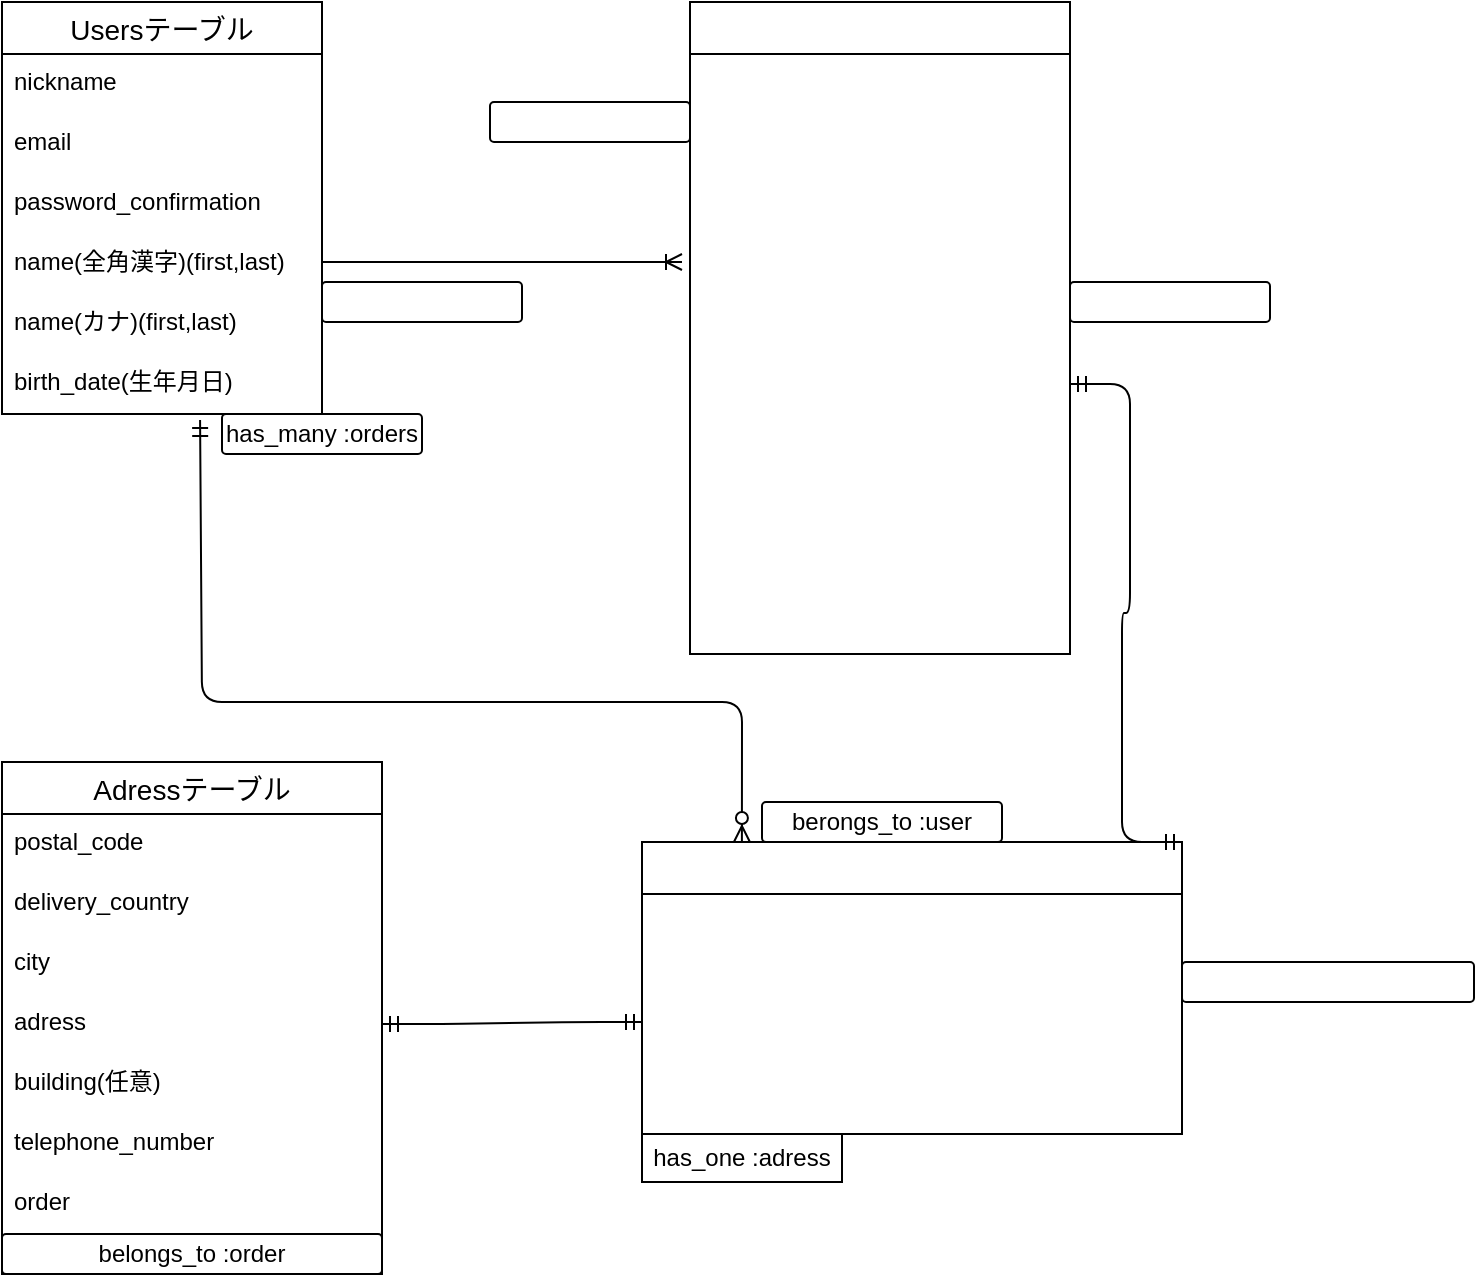 <mxfile>
    <diagram id="aYljM99EKkIuXbgFeaP6" name="ページ1">
        <mxGraphModel dx="856" dy="687" grid="1" gridSize="10" guides="1" tooltips="1" connect="1" arrows="1" fold="1" page="1" pageScale="1" pageWidth="827" pageHeight="1169" math="0" shadow="0">
            <root>
                <mxCell id="0"/>
                <mxCell id="1" parent="0"/>
                <mxCell id="69" value="Usersテーブル" style="swimlane;fontStyle=0;childLayout=stackLayout;horizontal=1;startSize=26;horizontalStack=0;resizeParent=1;resizeParentMax=0;resizeLast=0;collapsible=1;marginBottom=0;align=center;fontSize=14;" parent="1" vertex="1">
                    <mxGeometry x="70" y="30" width="160" height="206" as="geometry"/>
                </mxCell>
                <mxCell id="70" value="nickname  " style="text;strokeColor=none;fillColor=none;spacingLeft=4;spacingRight=4;overflow=hidden;rotatable=0;points=[[0,0.5],[1,0.5]];portConstraint=eastwest;fontSize=12;" parent="69" vertex="1">
                    <mxGeometry y="26" width="160" height="30" as="geometry"/>
                </mxCell>
                <mxCell id="71" value="email" style="text;strokeColor=none;fillColor=none;spacingLeft=4;spacingRight=4;overflow=hidden;rotatable=0;points=[[0,0.5],[1,0.5]];portConstraint=eastwest;fontSize=12;" parent="69" vertex="1">
                    <mxGeometry y="56" width="160" height="30" as="geometry"/>
                </mxCell>
                <mxCell id="73" value="password_confirmation" style="text;spacingLeft=4;spacingRight=4;overflow=hidden;rotatable=0;points=[[0,0.5],[1,0.5]];portConstraint=eastwest;fontSize=12;" parent="69" vertex="1">
                    <mxGeometry y="86" width="160" height="30" as="geometry"/>
                </mxCell>
                <mxCell id="74" value="name(全角漢字)(first,last)" style="text;strokeColor=none;fillColor=none;spacingLeft=4;spacingRight=4;overflow=hidden;rotatable=0;points=[[0,0.5],[1,0.5]];portConstraint=eastwest;fontSize=12;" parent="69" vertex="1">
                    <mxGeometry y="116" width="160" height="30" as="geometry"/>
                </mxCell>
                <mxCell id="75" value="name(カナ)(first,last)" style="text;strokeColor=none;fillColor=none;spacingLeft=4;spacingRight=4;overflow=hidden;rotatable=0;points=[[0,0.5],[1,0.5]];portConstraint=eastwest;fontSize=12;" parent="69" vertex="1">
                    <mxGeometry y="146" width="160" height="30" as="geometry"/>
                </mxCell>
                <mxCell id="78" value="birth_date(生年月日)" style="text;strokeColor=none;fillColor=none;spacingLeft=4;spacingRight=4;overflow=hidden;rotatable=0;points=[[0,0.5],[1,0.5]];portConstraint=eastwest;fontSize=12;" parent="69" vertex="1">
                    <mxGeometry y="176" width="160" height="30" as="geometry"/>
                </mxCell>
                <mxCell id="79" value="Itemsテーブル" style="swimlane;fontStyle=0;childLayout=stackLayout;horizontal=1;startSize=26;horizontalStack=0;resizeParent=1;resizeParentMax=0;resizeLast=0;collapsible=1;marginBottom=0;align=center;fontSize=14;fontColor=#FFFFFF;" parent="1" vertex="1">
                    <mxGeometry x="414" y="30" width="190" height="326" as="geometry"/>
                </mxCell>
                <mxCell id="80" value="user" style="text;strokeColor=none;fillColor=none;spacingLeft=4;spacingRight=4;overflow=hidden;rotatable=0;points=[[0,0.5],[1,0.5]];portConstraint=eastwest;fontSize=12;fontColor=#FFFFFF;" parent="79" vertex="1">
                    <mxGeometry y="26" width="190" height="30" as="geometry"/>
                </mxCell>
                <mxCell id="81" value="image" style="text;strokeColor=none;fillColor=none;spacingLeft=4;spacingRight=4;overflow=hidden;rotatable=0;points=[[0,0.5],[1,0.5]];portConstraint=eastwest;fontSize=12;fontColor=#FFFFFF;" parent="79" vertex="1">
                    <mxGeometry y="56" width="190" height="30" as="geometry"/>
                </mxCell>
                <mxCell id="82" value="item_name" style="text;strokeColor=none;fillColor=none;spacingLeft=4;spacingRight=4;overflow=hidden;rotatable=0;points=[[0,0.5],[1,0.5]];portConstraint=eastwest;fontSize=12;fontColor=#FFFFFF;" parent="79" vertex="1">
                    <mxGeometry y="86" width="190" height="30" as="geometry"/>
                </mxCell>
                <mxCell id="84" value="category" style="text;strokeColor=none;fillColor=none;spacingLeft=4;spacingRight=4;overflow=hidden;rotatable=0;points=[[0,0.5],[1,0.5]];portConstraint=eastwest;fontSize=12;fontColor=#FFFFFF;" parent="79" vertex="1">
                    <mxGeometry y="116" width="190" height="30" as="geometry"/>
                </mxCell>
                <mxCell id="85" value="condition" style="text;strokeColor=none;fillColor=none;spacingLeft=4;spacingRight=4;overflow=hidden;rotatable=0;points=[[0,0.5],[1,0.5]];portConstraint=eastwest;fontSize=12;fontColor=#FFFFFF;" parent="79" vertex="1">
                    <mxGeometry y="146" width="190" height="30" as="geometry"/>
                </mxCell>
                <mxCell id="86" value="item-content(商品説明)" style="text;strokeColor=none;fillColor=none;spacingLeft=4;spacingRight=4;overflow=hidden;rotatable=0;points=[[0,0.5],[1,0.5]];portConstraint=eastwest;fontSize=12;fontColor=#FFFFFF;" parent="79" vertex="1">
                    <mxGeometry y="176" width="190" height="30" as="geometry"/>
                </mxCell>
                <mxCell id="136" value="delivery_country" style="text;strokeColor=none;fillColor=none;spacingLeft=4;spacingRight=4;overflow=hidden;rotatable=0;points=[[0,0.5],[1,0.5]];portConstraint=eastwest;fontSize=12;fontColor=#FFFFFF;" vertex="1" parent="79">
                    <mxGeometry y="206" width="190" height="30" as="geometry"/>
                </mxCell>
                <mxCell id="147" value="delivery_date" style="text;strokeColor=none;fillColor=none;spacingLeft=4;spacingRight=4;overflow=hidden;rotatable=0;points=[[0,0.5],[1,0.5]];portConstraint=eastwest;fontSize=12;fontColor=#FFFFFF;" vertex="1" parent="79">
                    <mxGeometry y="236" width="190" height="30" as="geometry"/>
                </mxCell>
                <mxCell id="148" value="delivery_charge" style="text;strokeColor=none;fillColor=none;spacingLeft=4;spacingRight=4;overflow=hidden;rotatable=0;points=[[0,0.5],[1,0.5]];portConstraint=eastwest;fontSize=12;fontColor=#FFFFFF;" vertex="1" parent="79">
                    <mxGeometry y="266" width="190" height="30" as="geometry"/>
                </mxCell>
                <mxCell id="149" value="item_price" style="text;strokeColor=none;fillColor=none;spacingLeft=4;spacingRight=4;overflow=hidden;rotatable=0;points=[[0,0.5],[1,0.5]];portConstraint=eastwest;fontSize=12;fontColor=#FFFFFF;" vertex="1" parent="79">
                    <mxGeometry y="296" width="190" height="30" as="geometry"/>
                </mxCell>
                <mxCell id="89" value="" style="edgeStyle=entityRelationEdgeStyle;fontSize=12;html=1;endArrow=ERoneToMany;fontColor=#FFFFFF;" parent="1" edge="1">
                    <mxGeometry width="100" height="100" relative="1" as="geometry">
                        <mxPoint x="230" y="160" as="sourcePoint"/>
                        <mxPoint x="410" y="160" as="targetPoint"/>
                    </mxGeometry>
                </mxCell>
                <mxCell id="90" value="Odersテーブル" style="swimlane;fontStyle=0;childLayout=stackLayout;horizontal=1;startSize=26;horizontalStack=0;resizeParent=1;resizeParentMax=0;resizeLast=0;collapsible=1;marginBottom=0;align=center;fontSize=14;fontColor=#FFFFFF;" parent="1" vertex="1">
                    <mxGeometry x="390" y="450" width="270" height="146" as="geometry"/>
                </mxCell>
                <mxCell id="116" value="image" style="text;strokeColor=none;fillColor=none;spacingLeft=4;spacingRight=4;overflow=hidden;rotatable=0;points=[[0,0.5],[1,0.5]];portConstraint=eastwest;fontSize=12;fontColor=#FFFFFF;" vertex="1" parent="90">
                    <mxGeometry y="26" width="270" height="30" as="geometry"/>
                </mxCell>
                <mxCell id="117" value="user" style="text;strokeColor=none;fillColor=none;spacingLeft=4;spacingRight=4;overflow=hidden;rotatable=0;points=[[0,0.5],[1,0.5]];portConstraint=eastwest;fontSize=12;fontColor=#FFFFFF;" vertex="1" parent="90">
                    <mxGeometry y="56" width="270" height="30" as="geometry"/>
                </mxCell>
                <mxCell id="151" value="items" style="text;strokeColor=none;fillColor=none;spacingLeft=4;spacingRight=4;overflow=hidden;rotatable=0;points=[[0,0.5],[1,0.5]];portConstraint=eastwest;fontSize=12;fontColor=#FFFFFF;" vertex="1" parent="90">
                    <mxGeometry y="86" width="270" height="30" as="geometry"/>
                </mxCell>
                <mxCell id="150" value="items" style="text;strokeColor=none;fillColor=none;spacingLeft=4;spacingRight=4;overflow=hidden;rotatable=0;points=[[0,0.5],[1,0.5]];portConstraint=eastwest;fontSize=12;fontColor=#FFFFFF;" vertex="1" parent="90">
                    <mxGeometry y="116" width="270" height="30" as="geometry"/>
                </mxCell>
                <mxCell id="95" value="" style="edgeStyle=entityRelationEdgeStyle;fontSize=12;html=1;endArrow=ERmandOne;startArrow=ERmandOne;fontColor=#FFFFFF;exitX=1;exitY=0.5;exitDx=0;exitDy=0;entryX=1;entryY=0;entryDx=0;entryDy=0;" parent="1" source="86" target="90" edge="1">
                    <mxGeometry width="100" height="100" relative="1" as="geometry">
                        <mxPoint x="710" y="480" as="sourcePoint"/>
                        <mxPoint x="660" y="491" as="targetPoint"/>
                    </mxGeometry>
                </mxCell>
                <mxCell id="96" value="berongs_to :item" style="rounded=1;arcSize=10;whiteSpace=wrap;html=1;align=center;fontColor=#FFFFFF;" parent="1" vertex="1">
                    <mxGeometry x="660" y="510" width="146" height="20" as="geometry"/>
                </mxCell>
                <mxCell id="101" value="has_one :order" style="rounded=1;arcSize=10;whiteSpace=wrap;html=1;align=center;fontColor=#FFFFFF;" parent="1" vertex="1">
                    <mxGeometry x="604" y="170" width="100" height="20" as="geometry"/>
                </mxCell>
                <mxCell id="102" value="belongs_to :user" style="rounded=1;arcSize=10;whiteSpace=wrap;html=1;align=center;fontColor=#FFFFFF;" parent="1" vertex="1">
                    <mxGeometry x="314" y="80" width="100" height="20" as="geometry"/>
                </mxCell>
                <mxCell id="103" value="has_many :items" style="rounded=1;arcSize=10;whiteSpace=wrap;html=1;align=center;fontColor=#FFFFFF;" parent="1" vertex="1">
                    <mxGeometry x="230" y="170" width="100" height="20" as="geometry"/>
                </mxCell>
                <mxCell id="106" value="Adressテーブル" style="swimlane;fontStyle=0;childLayout=stackLayout;horizontal=1;startSize=26;horizontalStack=0;resizeParent=1;resizeParentMax=0;resizeLast=0;collapsible=1;marginBottom=0;align=center;fontSize=14;" vertex="1" parent="1">
                    <mxGeometry x="70" y="410" width="190" height="256" as="geometry"/>
                </mxCell>
                <mxCell id="107" value="postal_code" style="text;strokeColor=none;fillColor=none;spacingLeft=4;spacingRight=4;overflow=hidden;rotatable=0;points=[[0,0.5],[1,0.5]];portConstraint=eastwest;fontSize=12;" vertex="1" parent="106">
                    <mxGeometry y="26" width="190" height="30" as="geometry"/>
                </mxCell>
                <mxCell id="108" value="delivery_country" style="text;strokeColor=none;fillColor=none;spacingLeft=4;spacingRight=4;overflow=hidden;rotatable=0;points=[[0,0.5],[1,0.5]];portConstraint=eastwest;fontSize=12;" vertex="1" parent="106">
                    <mxGeometry y="56" width="190" height="30" as="geometry"/>
                </mxCell>
                <mxCell id="109" value="city" style="text;strokeColor=none;fillColor=none;spacingLeft=4;spacingRight=4;overflow=hidden;rotatable=0;points=[[0,0.5],[1,0.5]];portConstraint=eastwest;fontSize=12;" vertex="1" parent="106">
                    <mxGeometry y="86" width="190" height="30" as="geometry"/>
                </mxCell>
                <mxCell id="110" value="adress" style="text;strokeColor=none;fillColor=none;spacingLeft=4;spacingRight=4;overflow=hidden;rotatable=0;points=[[0,0.5],[1,0.5]];portConstraint=eastwest;fontSize=12;" vertex="1" parent="106">
                    <mxGeometry y="116" width="190" height="30" as="geometry"/>
                </mxCell>
                <mxCell id="111" value="building(任意)" style="text;strokeColor=none;fillColor=none;spacingLeft=4;spacingRight=4;overflow=hidden;rotatable=0;points=[[0,0.5],[1,0.5]];portConstraint=eastwest;fontSize=12;" vertex="1" parent="106">
                    <mxGeometry y="146" width="190" height="30" as="geometry"/>
                </mxCell>
                <mxCell id="113" value="telephone_number" style="text;strokeColor=none;fillColor=none;spacingLeft=4;spacingRight=4;overflow=hidden;rotatable=0;points=[[0,0.5],[1,0.5]];portConstraint=eastwest;fontSize=12;" vertex="1" parent="106">
                    <mxGeometry y="176" width="190" height="30" as="geometry"/>
                </mxCell>
                <mxCell id="146" value="order" style="text;strokeColor=none;fillColor=none;spacingLeft=4;spacingRight=4;overflow=hidden;rotatable=0;points=[[0,0.5],[1,0.5]];portConstraint=eastwest;fontSize=12;" vertex="1" parent="106">
                    <mxGeometry y="206" width="190" height="30" as="geometry"/>
                </mxCell>
                <mxCell id="129" value="belongs_to :order" style="rounded=1;arcSize=10;whiteSpace=wrap;html=1;align=center;" vertex="1" parent="106">
                    <mxGeometry y="236" width="190" height="20" as="geometry"/>
                </mxCell>
                <mxCell id="125" value="has_many :orders" style="rounded=1;arcSize=10;whiteSpace=wrap;html=1;align=center;" vertex="1" parent="1">
                    <mxGeometry x="180" y="236" width="100" height="20" as="geometry"/>
                </mxCell>
                <mxCell id="126" value="" style="edgeStyle=entityRelationEdgeStyle;fontSize=12;html=1;endArrow=ERmandOne;startArrow=ERmandOne;exitX=1;exitY=0.5;exitDx=0;exitDy=0;" edge="1" parent="1" source="110">
                    <mxGeometry width="100" height="100" relative="1" as="geometry">
                        <mxPoint x="270" y="521" as="sourcePoint"/>
                        <mxPoint x="390" y="540" as="targetPoint"/>
                    </mxGeometry>
                </mxCell>
                <mxCell id="127" value="berongs_to :user" style="rounded=1;arcSize=10;whiteSpace=wrap;html=1;align=center;" vertex="1" parent="1">
                    <mxGeometry x="450" y="430" width="120" height="20" as="geometry"/>
                </mxCell>
                <mxCell id="128" value="has_one :adress" style="whiteSpace=wrap;html=1;align=center;" vertex="1" parent="1">
                    <mxGeometry x="390" y="596" width="100" height="24" as="geometry"/>
                </mxCell>
                <mxCell id="135" value="" style="fontSize=12;html=1;endArrow=ERzeroToMany;startArrow=ERmandOne;entryX=0.185;entryY=0;entryDx=0;entryDy=0;entryPerimeter=0;edgeStyle=orthogonalEdgeStyle;exitX=0.619;exitY=1.1;exitDx=0;exitDy=0;exitPerimeter=0;" edge="1" parent="1" source="78" target="90">
                    <mxGeometry width="100" height="100" relative="1" as="geometry">
                        <mxPoint x="170" y="310" as="sourcePoint"/>
                        <mxPoint x="410" y="350" as="targetPoint"/>
                        <Array as="points">
                            <mxPoint x="170" y="380"/>
                            <mxPoint x="440" y="380"/>
                        </Array>
                    </mxGeometry>
                </mxCell>
            </root>
        </mxGraphModel>
    </diagram>
</mxfile>
